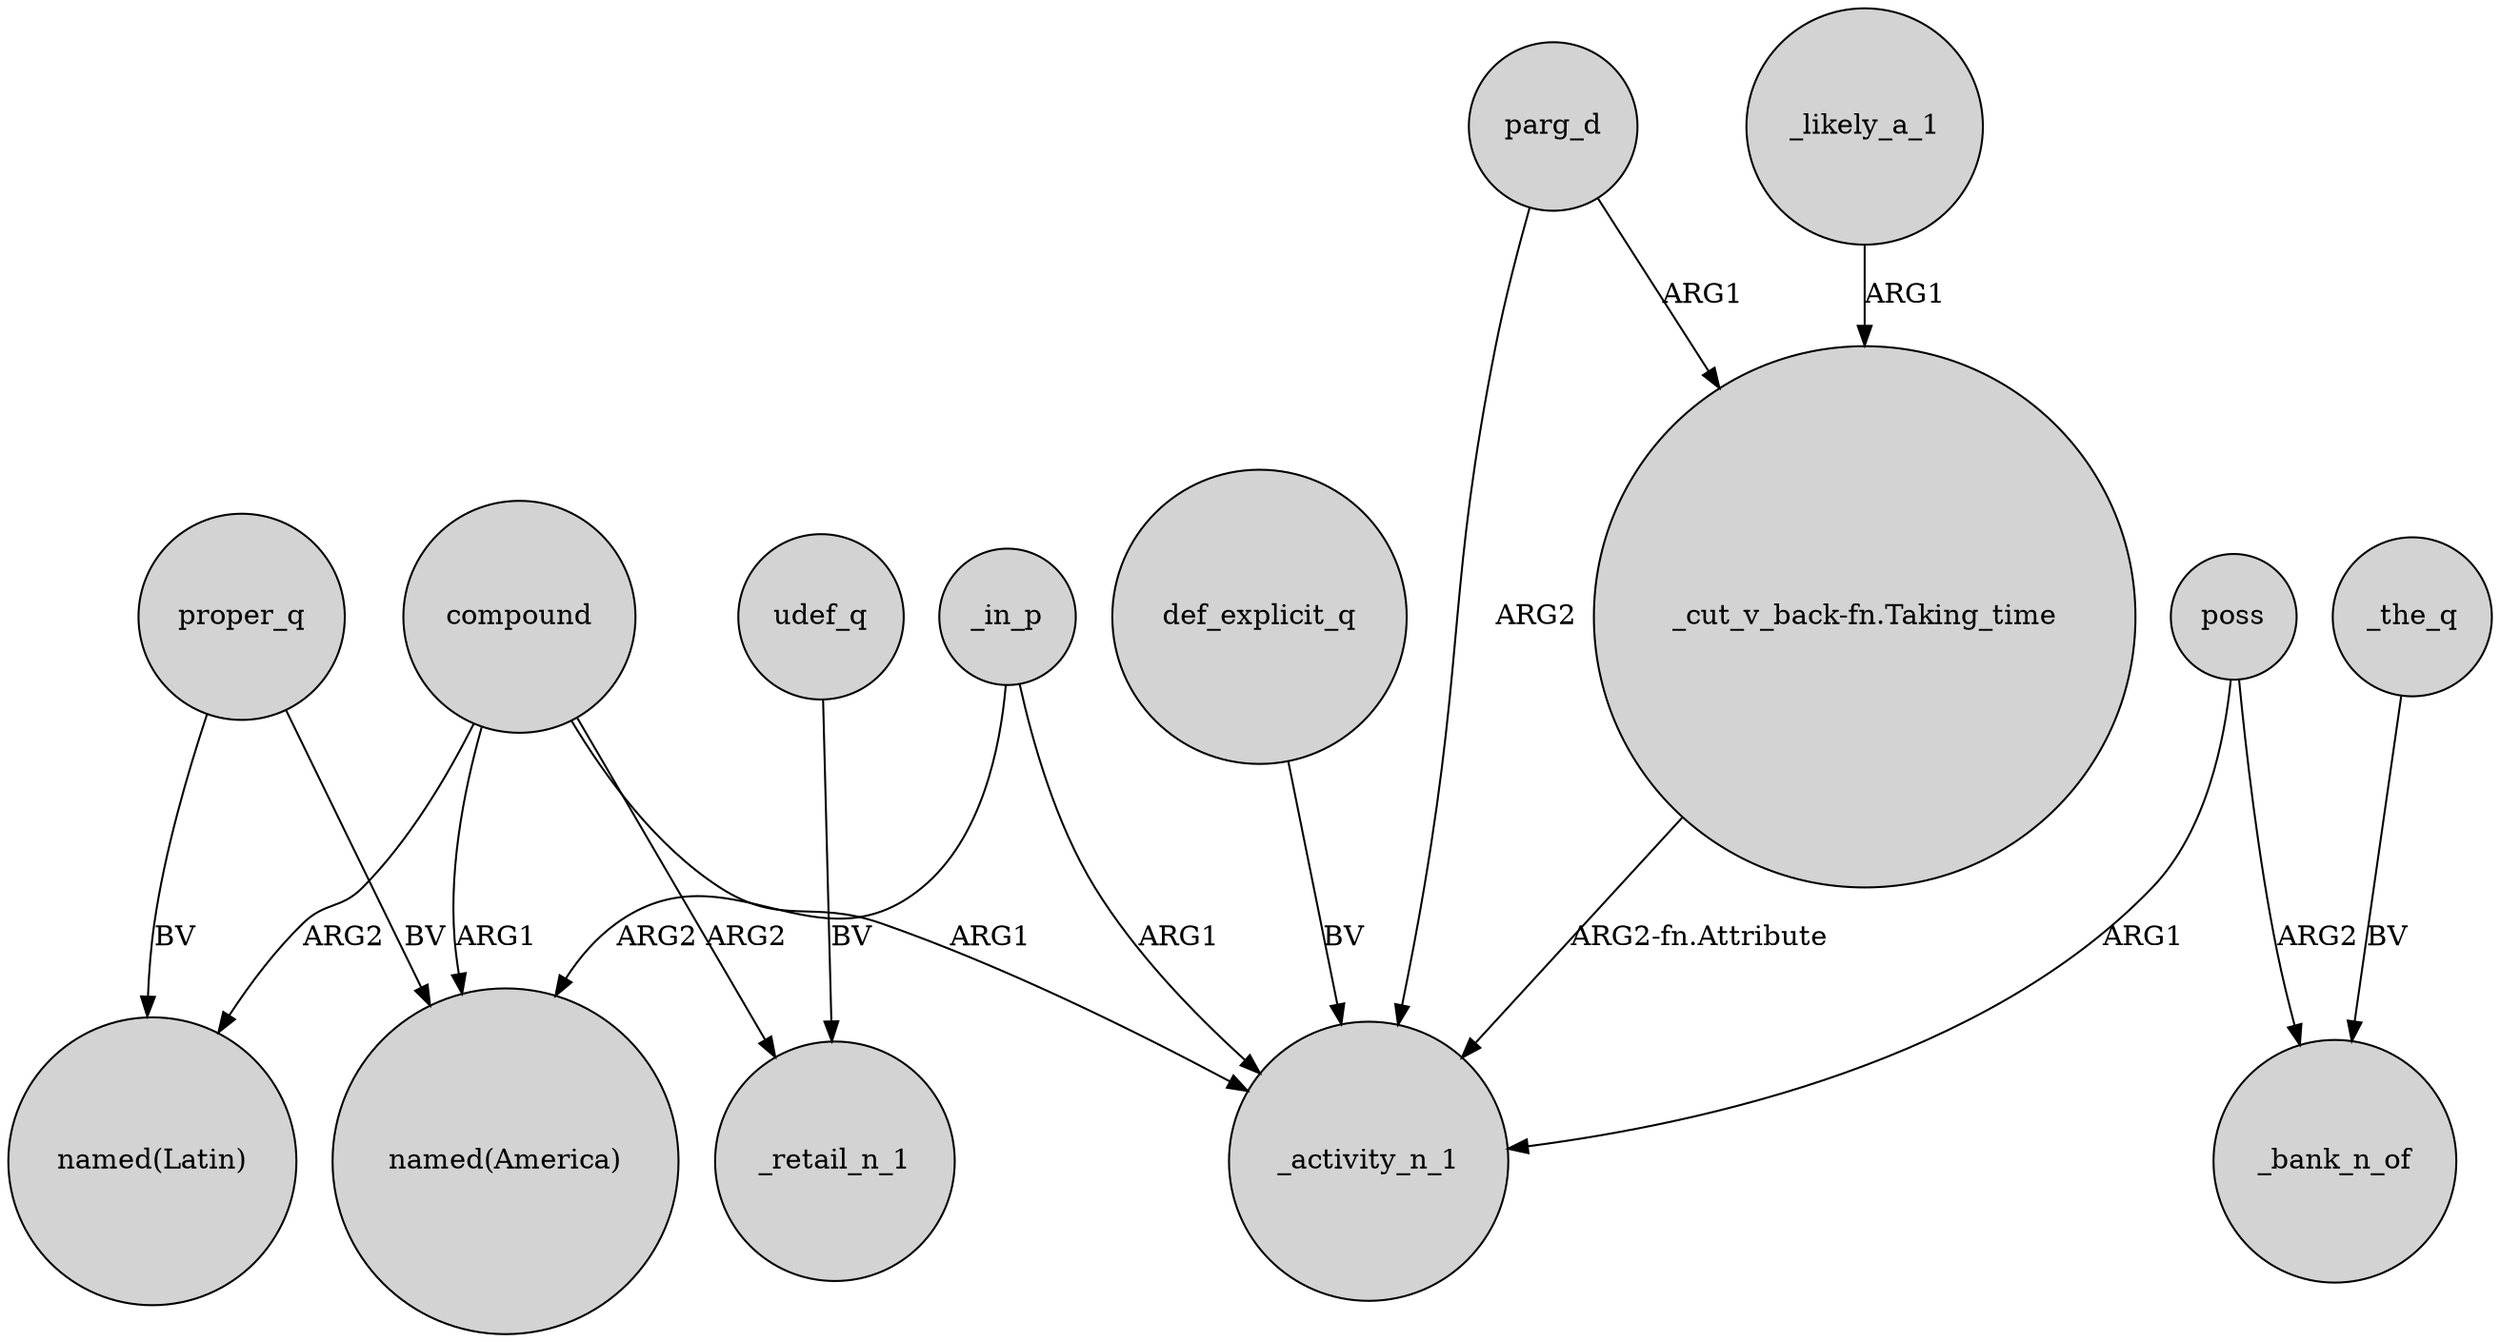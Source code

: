 digraph {
	node [shape=circle style=filled]
	proper_q -> "named(America)" [label=BV]
	parg_d -> "_cut_v_back-fn.Taking_time" [label=ARG1]
	parg_d -> _activity_n_1 [label=ARG2]
	_in_p -> _activity_n_1 [label=ARG1]
	poss -> _bank_n_of [label=ARG2]
	_the_q -> _bank_n_of [label=BV]
	poss -> _activity_n_1 [label=ARG1]
	proper_q -> "named(Latin)" [label=BV]
	_in_p -> "named(America)" [label=ARG2]
	compound -> _retail_n_1 [label=ARG2]
	_likely_a_1 -> "_cut_v_back-fn.Taking_time" [label=ARG1]
	"_cut_v_back-fn.Taking_time" -> _activity_n_1 [label="ARG2-fn.Attribute"]
	compound -> "named(America)" [label=ARG1]
	udef_q -> _retail_n_1 [label=BV]
	compound -> "named(Latin)" [label=ARG2]
	def_explicit_q -> _activity_n_1 [label=BV]
	compound -> _activity_n_1 [label=ARG1]
}
